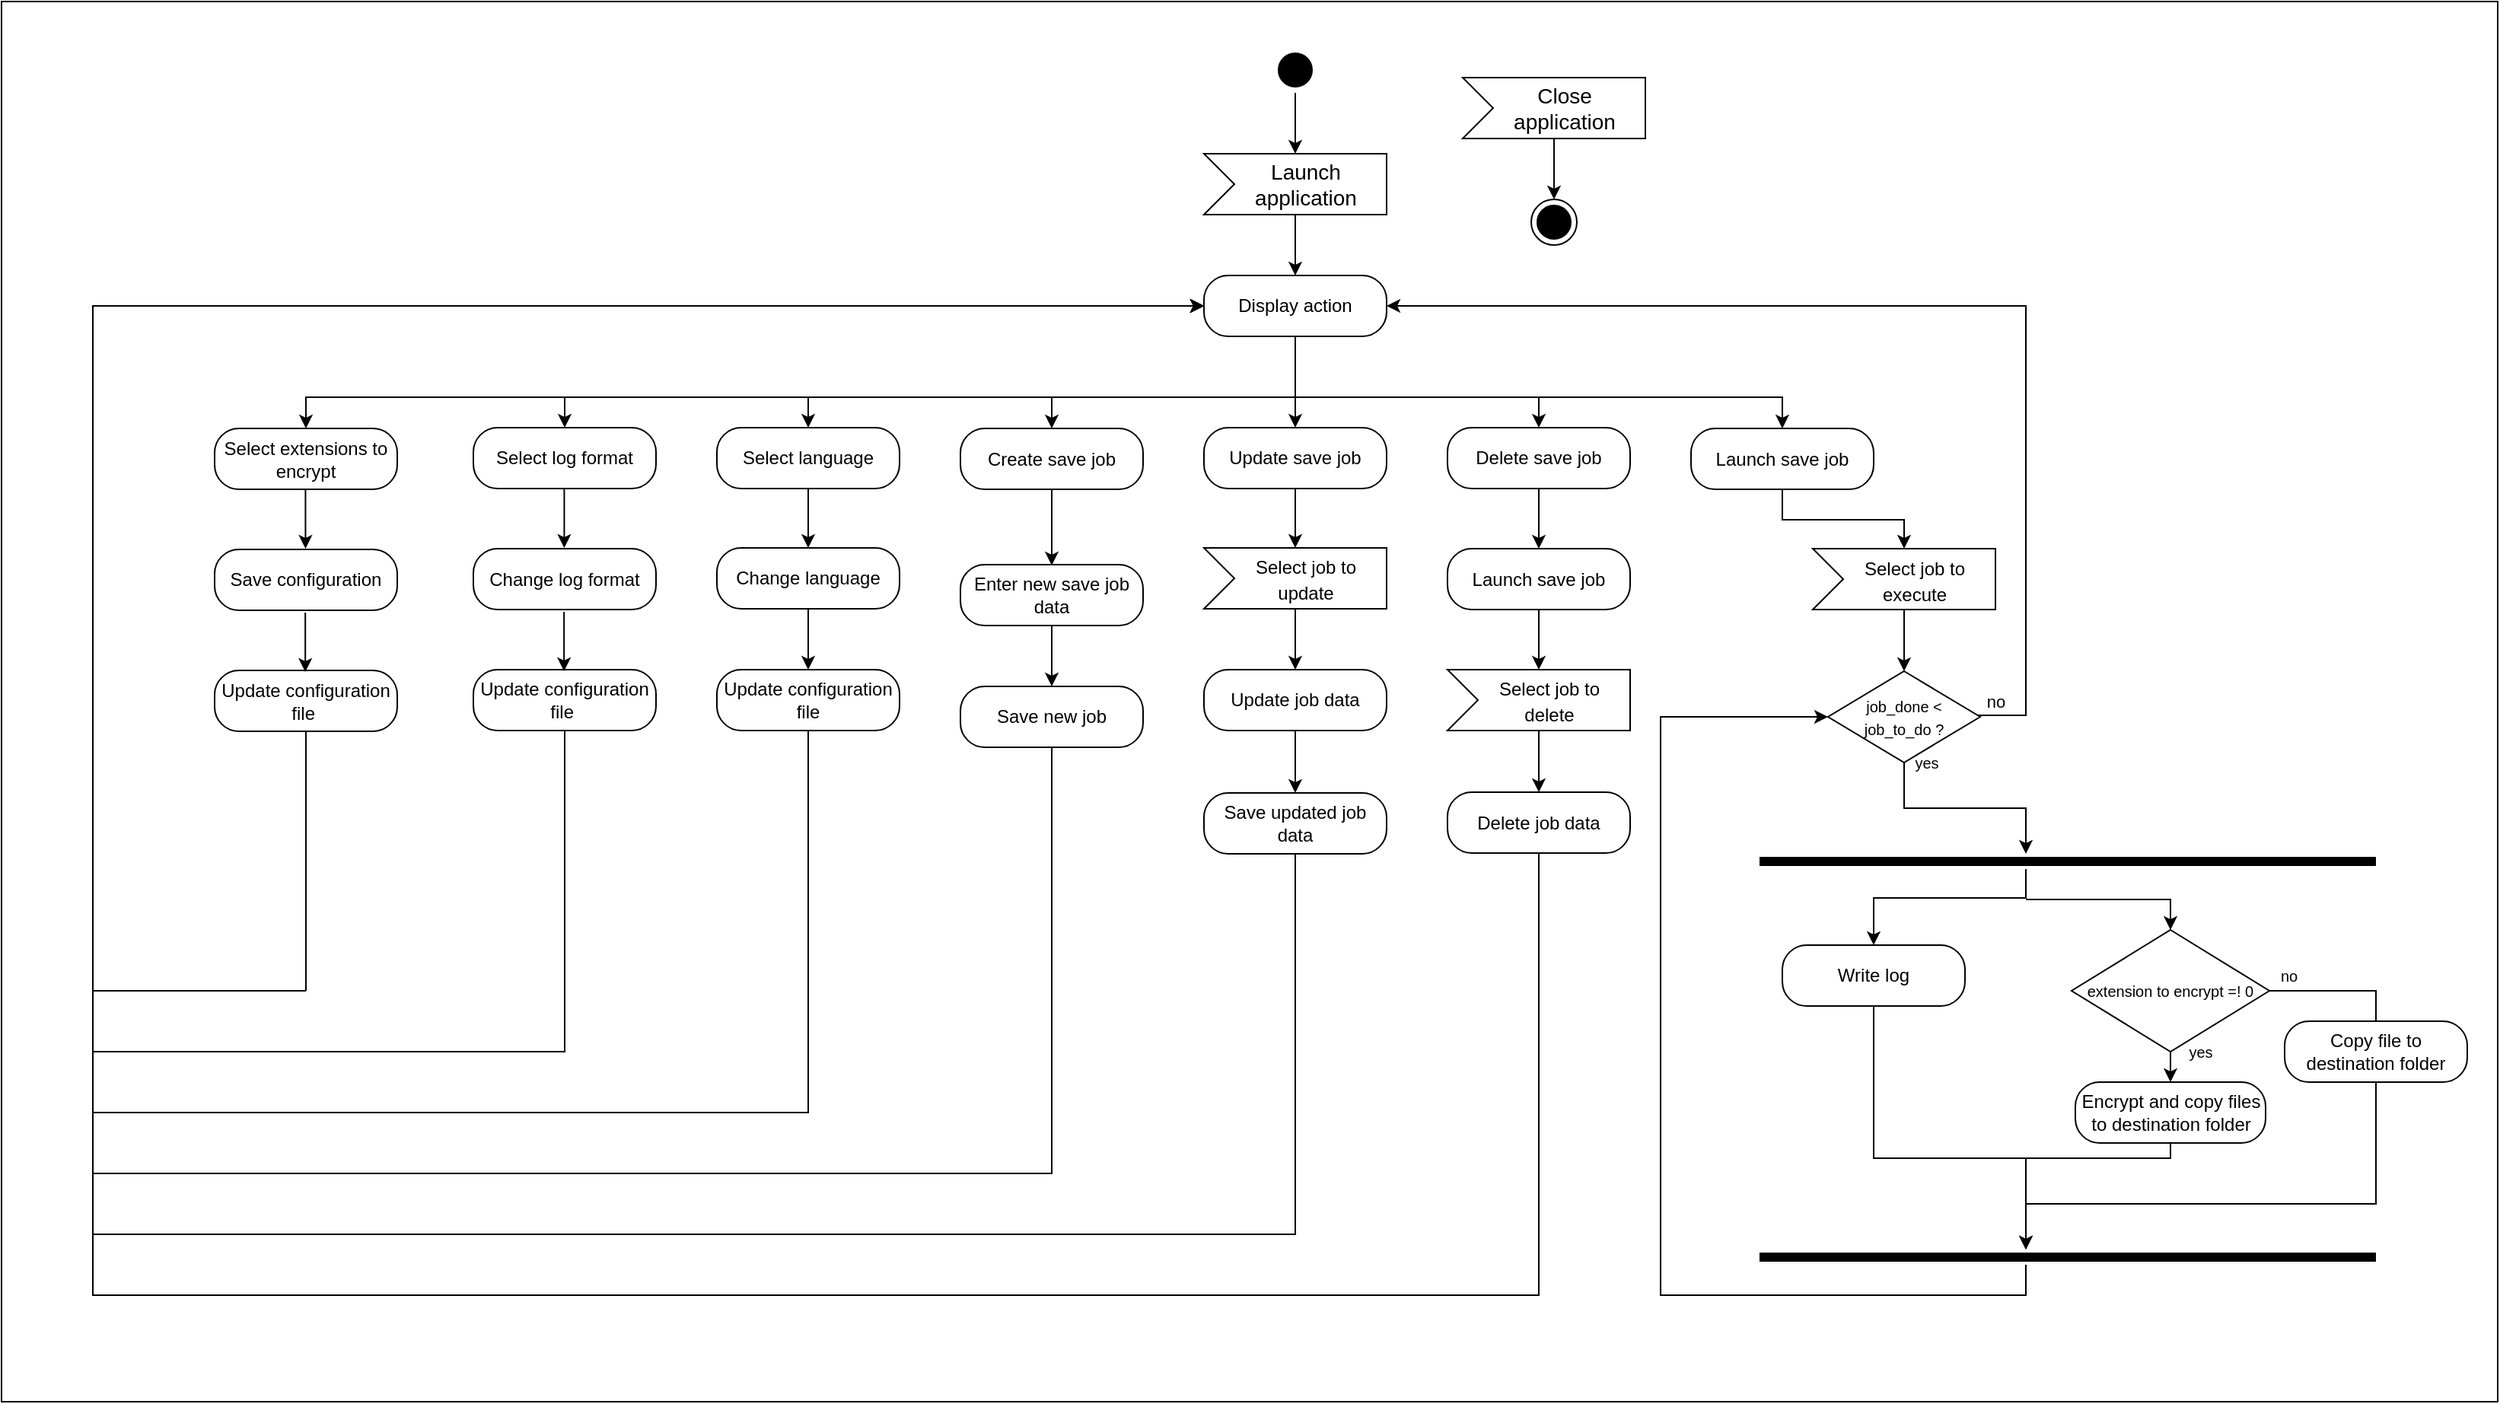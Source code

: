 <mxfile version="23.1.1" type="device">
  <diagram name="Page-1" id="JpAXCu7zVkkuIFzoFmwY">
    <mxGraphModel dx="2759" dy="2049" grid="1" gridSize="10" guides="1" tooltips="1" connect="1" arrows="1" fold="1" page="1" pageScale="1" pageWidth="850" pageHeight="1100" math="0" shadow="0">
      <root>
        <mxCell id="0" />
        <mxCell id="1" parent="0" />
        <mxCell id="9h0jhmqFwY3-lsfX3baY-112" value="" style="rounded=0;whiteSpace=wrap;html=1;" parent="1" vertex="1">
          <mxGeometry x="-780" y="-990" width="1640" height="920" as="geometry" />
        </mxCell>
        <mxCell id="9h0jhmqFwY3-lsfX3baY-39" style="edgeStyle=orthogonalEdgeStyle;rounded=0;orthogonalLoop=1;jettySize=auto;html=1;" parent="1" source="9h0jhmqFwY3-lsfX3baY-1" target="9h0jhmqFwY3-lsfX3baY-38" edge="1">
          <mxGeometry relative="1" as="geometry" />
        </mxCell>
        <mxCell id="9h0jhmqFwY3-lsfX3baY-1" value="" style="ellipse;html=1;shape=startState;fillColor=#000000;strokeColor=#000000;" parent="1" vertex="1">
          <mxGeometry x="55" y="-960" width="30" height="30" as="geometry" />
        </mxCell>
        <mxCell id="9h0jhmqFwY3-lsfX3baY-3" value="" style="ellipse;html=1;shape=endState;fillColor=#000000;strokeColor=#000000;" parent="1" vertex="1">
          <mxGeometry x="225" y="-860" width="30" height="30" as="geometry" />
        </mxCell>
        <mxCell id="9h0jhmqFwY3-lsfX3baY-43" style="edgeStyle=orthogonalEdgeStyle;rounded=0;orthogonalLoop=1;jettySize=auto;html=1;entryX=0.5;entryY=0;entryDx=0;entryDy=0;" parent="1" target="9h0jhmqFwY3-lsfX3baY-14" edge="1">
          <mxGeometry relative="1" as="geometry">
            <mxPoint x="70" y="-770" as="sourcePoint" />
            <Array as="points">
              <mxPoint x="70" y="-730" />
              <mxPoint x="-250" y="-730" />
            </Array>
          </mxGeometry>
        </mxCell>
        <mxCell id="9h0jhmqFwY3-lsfX3baY-44" style="edgeStyle=orthogonalEdgeStyle;rounded=0;orthogonalLoop=1;jettySize=auto;html=1;exitX=0.5;exitY=1;exitDx=0;exitDy=0;entryX=0.5;entryY=0;entryDx=0;entryDy=0;" parent="1" source="9h0jhmqFwY3-lsfX3baY-9" target="9h0jhmqFwY3-lsfX3baY-13" edge="1">
          <mxGeometry relative="1" as="geometry">
            <mxPoint x="70" y="-730" as="sourcePoint" />
            <Array as="points">
              <mxPoint x="70" y="-730" />
              <mxPoint x="-90" y="-730" />
            </Array>
          </mxGeometry>
        </mxCell>
        <mxCell id="9h0jhmqFwY3-lsfX3baY-45" style="edgeStyle=orthogonalEdgeStyle;rounded=0;orthogonalLoop=1;jettySize=auto;html=1;exitX=0.5;exitY=1;exitDx=0;exitDy=0;" parent="1" source="9h0jhmqFwY3-lsfX3baY-9" target="9h0jhmqFwY3-lsfX3baY-11" edge="1">
          <mxGeometry relative="1" as="geometry">
            <mxPoint x="70" y="-730" as="sourcePoint" />
          </mxGeometry>
        </mxCell>
        <mxCell id="9h0jhmqFwY3-lsfX3baY-46" style="edgeStyle=orthogonalEdgeStyle;rounded=0;orthogonalLoop=1;jettySize=auto;html=1;exitX=0.5;exitY=1;exitDx=0;exitDy=0;" parent="1" source="9h0jhmqFwY3-lsfX3baY-9" target="9h0jhmqFwY3-lsfX3baY-15" edge="1">
          <mxGeometry relative="1" as="geometry">
            <mxPoint x="70" y="-730" as="sourcePoint" />
            <Array as="points">
              <mxPoint x="70" y="-730" />
              <mxPoint x="230" y="-730" />
            </Array>
          </mxGeometry>
        </mxCell>
        <mxCell id="9h0jhmqFwY3-lsfX3baY-47" style="edgeStyle=orthogonalEdgeStyle;rounded=0;orthogonalLoop=1;jettySize=auto;html=1;exitX=0.5;exitY=1;exitDx=0;exitDy=0;" parent="1" source="9h0jhmqFwY3-lsfX3baY-9" target="9h0jhmqFwY3-lsfX3baY-20" edge="1">
          <mxGeometry relative="1" as="geometry">
            <mxPoint x="70" y="-730" as="sourcePoint" />
            <Array as="points">
              <mxPoint x="70" y="-730" />
              <mxPoint x="390" y="-730" />
            </Array>
          </mxGeometry>
        </mxCell>
        <mxCell id="9h0jhmqFwY3-lsfX3baY-9" value="Display action" style="rounded=1;whiteSpace=wrap;html=1;arcSize=40;fontColor=#000000;fillColor=#ffffff;strokeColor=#000000;" parent="1" vertex="1">
          <mxGeometry x="10" y="-810" width="120" height="40" as="geometry" />
        </mxCell>
        <mxCell id="9h0jhmqFwY3-lsfX3baY-106" value="" style="edgeStyle=orthogonalEdgeStyle;rounded=0;orthogonalLoop=1;jettySize=auto;html=1;" parent="1" source="9h0jhmqFwY3-lsfX3baY-11" target="9h0jhmqFwY3-lsfX3baY-103" edge="1">
          <mxGeometry relative="1" as="geometry" />
        </mxCell>
        <mxCell id="9h0jhmqFwY3-lsfX3baY-11" value="Update save job" style="rounded=1;whiteSpace=wrap;html=1;arcSize=40;fontColor=#000000;fillColor=#ffffff;strokeColor=#000000;" parent="1" vertex="1">
          <mxGeometry x="10" y="-710" width="120" height="40" as="geometry" />
        </mxCell>
        <mxCell id="9h0jhmqFwY3-lsfX3baY-53" style="edgeStyle=orthogonalEdgeStyle;rounded=0;orthogonalLoop=1;jettySize=auto;html=1;" parent="1" source="9h0jhmqFwY3-lsfX3baY-13" edge="1">
          <mxGeometry relative="1" as="geometry">
            <mxPoint x="-90" y="-619.5" as="targetPoint" />
          </mxGeometry>
        </mxCell>
        <mxCell id="9h0jhmqFwY3-lsfX3baY-13" value="Create save job" style="rounded=1;whiteSpace=wrap;html=1;arcSize=40;fontColor=#000000;fillColor=#ffffff;strokeColor=#000000;" parent="1" vertex="1">
          <mxGeometry x="-150" y="-709.5" width="120" height="40" as="geometry" />
        </mxCell>
        <mxCell id="9h0jhmqFwY3-lsfX3baY-28" style="edgeStyle=orthogonalEdgeStyle;rounded=0;orthogonalLoop=1;jettySize=auto;html=1;strokeColor=#000000;" parent="1" source="9h0jhmqFwY3-lsfX3baY-14" target="9h0jhmqFwY3-lsfX3baY-27" edge="1">
          <mxGeometry relative="1" as="geometry" />
        </mxCell>
        <mxCell id="9h0jhmqFwY3-lsfX3baY-14" value="Select language" style="rounded=1;whiteSpace=wrap;html=1;arcSize=40;fontColor=#000000;fillColor=#ffffff;strokeColor=#000000;" parent="1" vertex="1">
          <mxGeometry x="-310" y="-710" width="120" height="40" as="geometry" />
        </mxCell>
        <mxCell id="9h0jhmqFwY3-lsfX3baY-15" value="Delete save job" style="rounded=1;whiteSpace=wrap;html=1;arcSize=40;fontColor=#000000;fillColor=#ffffff;strokeColor=#000000;" parent="1" vertex="1">
          <mxGeometry x="170" y="-710" width="120" height="40" as="geometry" />
        </mxCell>
        <mxCell id="9h0jhmqFwY3-lsfX3baY-110" value="" style="edgeStyle=orthogonalEdgeStyle;rounded=0;orthogonalLoop=1;jettySize=auto;html=1;" parent="1" source="9h0jhmqFwY3-lsfX3baY-20" target="9h0jhmqFwY3-lsfX3baY-104" edge="1">
          <mxGeometry relative="1" as="geometry" />
        </mxCell>
        <mxCell id="9h0jhmqFwY3-lsfX3baY-20" value="Launch save job" style="rounded=1;whiteSpace=wrap;html=1;arcSize=40;fontColor=#000000;fillColor=#ffffff;strokeColor=#000000;" parent="1" vertex="1">
          <mxGeometry x="330" y="-709.5" width="120" height="40" as="geometry" />
        </mxCell>
        <mxCell id="9h0jhmqFwY3-lsfX3baY-26" style="edgeStyle=orthogonalEdgeStyle;rounded=0;orthogonalLoop=1;jettySize=auto;html=1;strokeColor=#000000;" parent="1" source="9h0jhmqFwY3-lsfX3baY-25" target="9h0jhmqFwY3-lsfX3baY-3" edge="1">
          <mxGeometry relative="1" as="geometry" />
        </mxCell>
        <mxCell id="9h0jhmqFwY3-lsfX3baY-25" value="Close application" style="html=1;shape=mxgraph.infographic.ribbonSimple;notch1=20;notch2=0;align=center;verticalAlign=middle;fontSize=14;fontStyle=0;fillColor=#FFFFFF;flipH=0;spacingRight=0;spacingLeft=14;whiteSpace=wrap;strokeColor=#000000;" parent="1" vertex="1">
          <mxGeometry x="180" y="-940" width="120" height="40" as="geometry" />
        </mxCell>
        <mxCell id="9h0jhmqFwY3-lsfX3baY-36" value="" style="edgeStyle=orthogonalEdgeStyle;rounded=0;orthogonalLoop=1;jettySize=auto;html=1;strokeColor=#000000;" parent="1" source="9h0jhmqFwY3-lsfX3baY-27" target="9h0jhmqFwY3-lsfX3baY-35" edge="1">
          <mxGeometry relative="1" as="geometry" />
        </mxCell>
        <mxCell id="9h0jhmqFwY3-lsfX3baY-27" value="Change language" style="rounded=1;whiteSpace=wrap;html=1;arcSize=40;fontColor=#000000;fillColor=#ffffff;strokeColor=#000000;" parent="1" vertex="1">
          <mxGeometry x="-310" y="-631" width="120" height="40" as="geometry" />
        </mxCell>
        <mxCell id="9h0jhmqFwY3-lsfX3baY-37" style="edgeStyle=orthogonalEdgeStyle;rounded=0;orthogonalLoop=1;jettySize=auto;html=1;entryX=0;entryY=0.5;entryDx=0;entryDy=0;strokeColor=#000000;exitX=0.5;exitY=1;exitDx=0;exitDy=0;" parent="1" source="9h0jhmqFwY3-lsfX3baY-35" target="9h0jhmqFwY3-lsfX3baY-9" edge="1">
          <mxGeometry relative="1" as="geometry">
            <Array as="points">
              <mxPoint x="-250" y="-260" />
              <mxPoint x="-720" y="-260" />
              <mxPoint x="-720" y="-790" />
            </Array>
          </mxGeometry>
        </mxCell>
        <mxCell id="9h0jhmqFwY3-lsfX3baY-35" value="Update configuration file" style="rounded=1;whiteSpace=wrap;html=1;arcSize=40;fontColor=#000000;fillColor=#ffffff;strokeColor=#000000;" parent="1" vertex="1">
          <mxGeometry x="-310" y="-551" width="120" height="40" as="geometry" />
        </mxCell>
        <mxCell id="9h0jhmqFwY3-lsfX3baY-40" style="edgeStyle=orthogonalEdgeStyle;rounded=0;orthogonalLoop=1;jettySize=auto;html=1;" parent="1" source="9h0jhmqFwY3-lsfX3baY-38" target="9h0jhmqFwY3-lsfX3baY-9" edge="1">
          <mxGeometry relative="1" as="geometry" />
        </mxCell>
        <mxCell id="9h0jhmqFwY3-lsfX3baY-38" value="Launch application" style="html=1;shape=mxgraph.infographic.ribbonSimple;notch1=20;notch2=0;align=center;verticalAlign=middle;fontSize=14;fontStyle=0;fillColor=#FFFFFF;flipH=0;spacingRight=0;spacingLeft=14;whiteSpace=wrap;strokeColor=#000000;" parent="1" vertex="1">
          <mxGeometry x="10" y="-890" width="120" height="40" as="geometry" />
        </mxCell>
        <mxCell id="9h0jhmqFwY3-lsfX3baY-98" style="edgeStyle=orthogonalEdgeStyle;rounded=0;orthogonalLoop=1;jettySize=auto;html=1;" parent="1" source="9h0jhmqFwY3-lsfX3baY-48" target="9h0jhmqFwY3-lsfX3baY-89" edge="1">
          <mxGeometry relative="1" as="geometry">
            <Array as="points">
              <mxPoint x="470" y="-460" />
              <mxPoint x="550" y="-460" />
            </Array>
          </mxGeometry>
        </mxCell>
        <mxCell id="9h0jhmqFwY3-lsfX3baY-48" value="&lt;font style=&quot;font-size: 10px;&quot;&gt;job_done &amp;lt;&lt;br&gt;job_to_do ?&lt;/font&gt;" style="rhombus;whiteSpace=wrap;html=1;fontColor=#000000;fillColor=#ffffff;strokeColor=#000000;" parent="1" vertex="1">
          <mxGeometry x="420" y="-550" width="100" height="60" as="geometry" />
        </mxCell>
        <mxCell id="9h0jhmqFwY3-lsfX3baY-49" value="no" style="edgeStyle=orthogonalEdgeStyle;rounded=0;orthogonalLoop=1;jettySize=auto;html=1;entryX=1;entryY=0.5;entryDx=0;entryDy=0;" parent="1" source="9h0jhmqFwY3-lsfX3baY-48" target="9h0jhmqFwY3-lsfX3baY-9" edge="1">
          <mxGeometry x="-0.968" y="9" relative="1" as="geometry">
            <mxPoint x="500" y="-561" as="targetPoint" />
            <Array as="points">
              <mxPoint x="550" y="-521" />
              <mxPoint x="550" y="-790" />
            </Array>
            <mxPoint as="offset" />
          </mxGeometry>
        </mxCell>
        <mxCell id="9h0jhmqFwY3-lsfX3baY-59" value="Write log" style="rounded=1;whiteSpace=wrap;html=1;arcSize=40;fontColor=#000000;fillColor=#ffffff;strokeColor=#000000;" parent="1" vertex="1">
          <mxGeometry x="390" y="-370" width="120" height="40" as="geometry" />
        </mxCell>
        <mxCell id="9h0jhmqFwY3-lsfX3baY-69" style="edgeStyle=orthogonalEdgeStyle;rounded=0;orthogonalLoop=1;jettySize=auto;html=1;" parent="1" source="9h0jhmqFwY3-lsfX3baY-66" target="9h0jhmqFwY3-lsfX3baY-68" edge="1">
          <mxGeometry relative="1" as="geometry" />
        </mxCell>
        <mxCell id="9h0jhmqFwY3-lsfX3baY-66" value="Enter new save job data" style="rounded=1;whiteSpace=wrap;html=1;arcSize=40;fontColor=#000000;fillColor=#ffffff;strokeColor=#000000;" parent="1" vertex="1">
          <mxGeometry x="-150" y="-620" width="120" height="40" as="geometry" />
        </mxCell>
        <mxCell id="9h0jhmqFwY3-lsfX3baY-68" value="Save new job" style="rounded=1;whiteSpace=wrap;html=1;arcSize=40;fontColor=#000000;fillColor=#ffffff;strokeColor=#000000;" parent="1" vertex="1">
          <mxGeometry x="-150" y="-540" width="120" height="40" as="geometry" />
        </mxCell>
        <mxCell id="9h0jhmqFwY3-lsfX3baY-107" value="" style="edgeStyle=orthogonalEdgeStyle;rounded=0;orthogonalLoop=1;jettySize=auto;html=1;" parent="1" source="9h0jhmqFwY3-lsfX3baY-71" target="9h0jhmqFwY3-lsfX3baY-102" edge="1">
          <mxGeometry relative="1" as="geometry" />
        </mxCell>
        <mxCell id="9h0jhmqFwY3-lsfX3baY-71" value="Launch save job" style="rounded=1;whiteSpace=wrap;html=1;arcSize=40;fontColor=#000000;fillColor=#ffffff;strokeColor=#000000;" parent="1" vertex="1">
          <mxGeometry x="170" y="-630.5" width="120" height="40" as="geometry" />
        </mxCell>
        <mxCell id="9h0jhmqFwY3-lsfX3baY-77" style="edgeStyle=orthogonalEdgeStyle;rounded=0;orthogonalLoop=1;jettySize=auto;html=1;entryX=0.5;entryY=0;entryDx=0;entryDy=0;exitX=0;exitY=0;exitDx=60;exitDy=40;exitPerimeter=0;" parent="1" source="9h0jhmqFwY3-lsfX3baY-103" target="9h0jhmqFwY3-lsfX3baY-73" edge="1">
          <mxGeometry relative="1" as="geometry">
            <mxPoint x="70" y="-591" as="sourcePoint" />
          </mxGeometry>
        </mxCell>
        <mxCell id="9h0jhmqFwY3-lsfX3baY-79" style="edgeStyle=orthogonalEdgeStyle;rounded=0;orthogonalLoop=1;jettySize=auto;html=1;" parent="1" source="9h0jhmqFwY3-lsfX3baY-73" target="9h0jhmqFwY3-lsfX3baY-78" edge="1">
          <mxGeometry relative="1" as="geometry" />
        </mxCell>
        <mxCell id="9h0jhmqFwY3-lsfX3baY-73" value="Update job data" style="rounded=1;whiteSpace=wrap;html=1;arcSize=40;fontColor=#000000;fillColor=#ffffff;strokeColor=#000000;" parent="1" vertex="1">
          <mxGeometry x="10" y="-551" width="120" height="40" as="geometry" />
        </mxCell>
        <mxCell id="9h0jhmqFwY3-lsfX3baY-78" value="Save updated job data" style="rounded=1;whiteSpace=wrap;html=1;arcSize=40;fontColor=#000000;fillColor=#ffffff;strokeColor=#000000;" parent="1" vertex="1">
          <mxGeometry x="10" y="-470" width="120" height="40" as="geometry" />
        </mxCell>
        <mxCell id="9h0jhmqFwY3-lsfX3baY-80" style="edgeStyle=orthogonalEdgeStyle;rounded=0;orthogonalLoop=1;jettySize=auto;html=1;entryX=0.5;entryY=0;entryDx=0;entryDy=0;" parent="1" source="9h0jhmqFwY3-lsfX3baY-15" target="9h0jhmqFwY3-lsfX3baY-71" edge="1">
          <mxGeometry relative="1" as="geometry">
            <mxPoint x="230" y="-640" as="targetPoint" />
          </mxGeometry>
        </mxCell>
        <mxCell id="9h0jhmqFwY3-lsfX3baY-88" style="edgeStyle=orthogonalEdgeStyle;rounded=0;orthogonalLoop=1;jettySize=auto;html=1;entryX=0;entryY=0.5;entryDx=0;entryDy=0;" parent="1" source="9h0jhmqFwY3-lsfX3baY-85" target="9h0jhmqFwY3-lsfX3baY-9" edge="1">
          <mxGeometry relative="1" as="geometry">
            <Array as="points">
              <mxPoint x="230" y="-140" />
              <mxPoint x="-720" y="-140" />
              <mxPoint x="-720" y="-790" />
            </Array>
          </mxGeometry>
        </mxCell>
        <mxCell id="9h0jhmqFwY3-lsfX3baY-85" value="Delete job data" style="rounded=1;whiteSpace=wrap;html=1;arcSize=40;fontColor=#000000;fillColor=#ffffff;strokeColor=#000000;" parent="1" vertex="1">
          <mxGeometry x="170" y="-470.5" width="120" height="40" as="geometry" />
        </mxCell>
        <mxCell id="9h0jhmqFwY3-lsfX3baY-91" style="edgeStyle=orthogonalEdgeStyle;rounded=0;orthogonalLoop=1;jettySize=auto;html=1;entryX=0.5;entryY=0;entryDx=0;entryDy=0;" parent="1" source="9h0jhmqFwY3-lsfX3baY-89" target="9h0jhmqFwY3-lsfX3baY-59" edge="1">
          <mxGeometry relative="1" as="geometry">
            <Array as="points">
              <mxPoint x="550" y="-401" />
              <mxPoint x="450" y="-401" />
            </Array>
          </mxGeometry>
        </mxCell>
        <mxCell id="9h0jhmqFwY3-lsfX3baY-89" value="" style="shape=line;html=1;strokeWidth=6;strokeColor=#000000;" parent="1" vertex="1">
          <mxGeometry x="375" y="-430" width="405" height="10" as="geometry" />
        </mxCell>
        <mxCell id="9h0jhmqFwY3-lsfX3baY-96" style="edgeStyle=orthogonalEdgeStyle;rounded=0;orthogonalLoop=1;jettySize=auto;html=1;entryX=0;entryY=0.5;entryDx=0;entryDy=0;" parent="1" source="9h0jhmqFwY3-lsfX3baY-92" target="9h0jhmqFwY3-lsfX3baY-48" edge="1">
          <mxGeometry relative="1" as="geometry">
            <mxPoint x="460" y="-309.5" as="sourcePoint" />
            <mxPoint x="410" y="-520" as="targetPoint" />
            <Array as="points">
              <mxPoint x="550" y="-140" />
              <mxPoint x="310" y="-140" />
              <mxPoint x="310" y="-520" />
            </Array>
          </mxGeometry>
        </mxCell>
        <mxCell id="9h0jhmqFwY3-lsfX3baY-92" value="" style="shape=line;html=1;strokeWidth=6;strokeColor=#000000;" parent="1" vertex="1">
          <mxGeometry x="375" y="-170" width="405" height="10" as="geometry" />
        </mxCell>
        <mxCell id="9h0jhmqFwY3-lsfX3baY-108" value="" style="edgeStyle=orthogonalEdgeStyle;rounded=0;orthogonalLoop=1;jettySize=auto;html=1;" parent="1" source="9h0jhmqFwY3-lsfX3baY-102" target="9h0jhmqFwY3-lsfX3baY-85" edge="1">
          <mxGeometry relative="1" as="geometry" />
        </mxCell>
        <mxCell id="9h0jhmqFwY3-lsfX3baY-102" value="&lt;font style=&quot;font-size: 12px;&quot;&gt;Select job to&lt;br&gt;delete&lt;/font&gt;" style="html=1;shape=mxgraph.infographic.ribbonSimple;notch1=20;notch2=0;align=center;verticalAlign=middle;fontSize=14;fontStyle=0;fillColor=#FFFFFF;flipH=0;spacingRight=0;spacingLeft=14;whiteSpace=wrap;strokeColor=#000000;" parent="1" vertex="1">
          <mxGeometry x="170" y="-551" width="120" height="40" as="geometry" />
        </mxCell>
        <mxCell id="9h0jhmqFwY3-lsfX3baY-103" value="&lt;font style=&quot;font-size: 12px;&quot;&gt;Select job to update&lt;/font&gt;" style="html=1;shape=mxgraph.infographic.ribbonSimple;notch1=20;notch2=0;align=center;verticalAlign=middle;fontSize=14;fontStyle=0;fillColor=#FFFFFF;flipH=0;spacingRight=0;spacingLeft=14;whiteSpace=wrap;strokeColor=#000000;" parent="1" vertex="1">
          <mxGeometry x="10" y="-631" width="120" height="40" as="geometry" />
        </mxCell>
        <mxCell id="9h0jhmqFwY3-lsfX3baY-109" value="" style="edgeStyle=orthogonalEdgeStyle;rounded=0;orthogonalLoop=1;jettySize=auto;html=1;" parent="1" source="9h0jhmqFwY3-lsfX3baY-104" target="9h0jhmqFwY3-lsfX3baY-48" edge="1">
          <mxGeometry relative="1" as="geometry" />
        </mxCell>
        <mxCell id="9h0jhmqFwY3-lsfX3baY-104" value="&lt;font style=&quot;font-size: 12px;&quot;&gt;Select job to execute&lt;/font&gt;" style="html=1;shape=mxgraph.infographic.ribbonSimple;notch1=20;notch2=0;align=center;verticalAlign=middle;fontSize=14;fontStyle=0;fillColor=#FFFFFF;flipH=0;spacingRight=0;spacingLeft=14;whiteSpace=wrap;strokeColor=#000000;" parent="1" vertex="1">
          <mxGeometry x="410" y="-630.5" width="120" height="40" as="geometry" />
        </mxCell>
        <mxCell id="pZc01ctpjDw9j7cGYiJL-1" value="Select log format" style="rounded=1;whiteSpace=wrap;html=1;arcSize=40;fontColor=#000000;fillColor=#ffffff;strokeColor=#000000;" parent="1" vertex="1">
          <mxGeometry x="-470" y="-710" width="120" height="40" as="geometry" />
        </mxCell>
        <mxCell id="pZc01ctpjDw9j7cGYiJL-4" value="" style="endArrow=classic;html=1;rounded=0;" parent="1" target="pZc01ctpjDw9j7cGYiJL-1" edge="1">
          <mxGeometry width="50" height="50" relative="1" as="geometry">
            <mxPoint x="-250" y="-730" as="sourcePoint" />
            <mxPoint x="-290" y="-710" as="targetPoint" />
            <Array as="points">
              <mxPoint x="-410" y="-730" />
            </Array>
          </mxGeometry>
        </mxCell>
        <mxCell id="pZc01ctpjDw9j7cGYiJL-5" value="Change log format" style="rounded=1;whiteSpace=wrap;html=1;arcSize=40;fontColor=#000000;fillColor=#ffffff;strokeColor=#000000;" parent="1" vertex="1">
          <mxGeometry x="-470" y="-630.5" width="120" height="40" as="geometry" />
        </mxCell>
        <mxCell id="pZc01ctpjDw9j7cGYiJL-6" value="Update configuration file&amp;nbsp;" style="rounded=1;whiteSpace=wrap;html=1;arcSize=40;fontColor=#000000;fillColor=#ffffff;strokeColor=#000000;" parent="1" vertex="1">
          <mxGeometry x="-470" y="-551" width="120" height="40" as="geometry" />
        </mxCell>
        <mxCell id="pZc01ctpjDw9j7cGYiJL-7" style="edgeStyle=orthogonalEdgeStyle;rounded=0;orthogonalLoop=1;jettySize=auto;html=1;strokeColor=#000000;" parent="1" edge="1">
          <mxGeometry relative="1" as="geometry">
            <mxPoint x="-410.29" y="-670" as="sourcePoint" />
            <mxPoint x="-410.29" y="-631" as="targetPoint" />
          </mxGeometry>
        </mxCell>
        <mxCell id="pZc01ctpjDw9j7cGYiJL-8" style="edgeStyle=orthogonalEdgeStyle;rounded=0;orthogonalLoop=1;jettySize=auto;html=1;strokeColor=#000000;" parent="1" edge="1">
          <mxGeometry relative="1" as="geometry">
            <mxPoint x="-410.42" y="-589" as="sourcePoint" />
            <mxPoint x="-410.42" y="-550" as="targetPoint" />
          </mxGeometry>
        </mxCell>
        <mxCell id="pZc01ctpjDw9j7cGYiJL-10" value="" style="endArrow=classic;html=1;rounded=0;exitX=0.5;exitY=1;exitDx=0;exitDy=0;entryX=0;entryY=0.5;entryDx=0;entryDy=0;" parent="1" edge="1" source="pZc01ctpjDw9j7cGYiJL-6">
          <mxGeometry width="50" height="50" relative="1" as="geometry">
            <mxPoint x="-400" y="-511" as="sourcePoint" />
            <mxPoint x="10" y="-790" as="targetPoint" />
            <Array as="points">
              <mxPoint x="-410" y="-300" />
              <mxPoint x="-600" y="-300" />
              <mxPoint x="-720" y="-300" />
              <mxPoint x="-720" y="-540" />
              <mxPoint x="-720" y="-790" />
            </Array>
          </mxGeometry>
        </mxCell>
        <mxCell id="lR8zC1la9WT5cy4ewVJO-1" value="Select extensions to encrypt" style="rounded=1;whiteSpace=wrap;html=1;arcSize=40;fontColor=#000000;fillColor=#ffffff;strokeColor=#000000;" vertex="1" parent="1">
          <mxGeometry x="-640" y="-709.5" width="120" height="40" as="geometry" />
        </mxCell>
        <mxCell id="lR8zC1la9WT5cy4ewVJO-2" value="Save configuration" style="rounded=1;whiteSpace=wrap;html=1;arcSize=40;fontColor=#000000;fillColor=#ffffff;strokeColor=#000000;" vertex="1" parent="1">
          <mxGeometry x="-640" y="-630" width="120" height="40" as="geometry" />
        </mxCell>
        <mxCell id="lR8zC1la9WT5cy4ewVJO-3" value="Update configuration file&amp;nbsp;" style="rounded=1;whiteSpace=wrap;html=1;arcSize=40;fontColor=#000000;fillColor=#ffffff;strokeColor=#000000;" vertex="1" parent="1">
          <mxGeometry x="-640" y="-550.5" width="120" height="40" as="geometry" />
        </mxCell>
        <mxCell id="lR8zC1la9WT5cy4ewVJO-4" style="edgeStyle=orthogonalEdgeStyle;rounded=0;orthogonalLoop=1;jettySize=auto;html=1;strokeColor=#000000;" edge="1" parent="1">
          <mxGeometry relative="1" as="geometry">
            <mxPoint x="-580.29" y="-669.5" as="sourcePoint" />
            <mxPoint x="-580.29" y="-630.5" as="targetPoint" />
          </mxGeometry>
        </mxCell>
        <mxCell id="lR8zC1la9WT5cy4ewVJO-5" style="edgeStyle=orthogonalEdgeStyle;rounded=0;orthogonalLoop=1;jettySize=auto;html=1;strokeColor=#000000;" edge="1" parent="1">
          <mxGeometry relative="1" as="geometry">
            <mxPoint x="-580.42" y="-588.5" as="sourcePoint" />
            <mxPoint x="-580.42" y="-549.5" as="targetPoint" />
          </mxGeometry>
        </mxCell>
        <mxCell id="lR8zC1la9WT5cy4ewVJO-6" value="" style="endArrow=classic;html=1;rounded=0;entryX=0.5;entryY=0;entryDx=0;entryDy=0;" edge="1" parent="1" target="lR8zC1la9WT5cy4ewVJO-1">
          <mxGeometry width="50" height="50" relative="1" as="geometry">
            <mxPoint x="-410" y="-730" as="sourcePoint" />
            <mxPoint x="-20" y="-650" as="targetPoint" />
            <Array as="points">
              <mxPoint x="-580" y="-730" />
            </Array>
          </mxGeometry>
        </mxCell>
        <mxCell id="lR8zC1la9WT5cy4ewVJO-10" value="" style="group" vertex="1" connectable="0" parent="1">
          <mxGeometry x="-720" y="-790" width="140" height="450" as="geometry" />
        </mxCell>
        <mxCell id="lR8zC1la9WT5cy4ewVJO-7" value="" style="endArrow=none;html=1;rounded=0;exitX=0.5;exitY=1;exitDx=0;exitDy=0;" edge="1" parent="lR8zC1la9WT5cy4ewVJO-10" source="lR8zC1la9WT5cy4ewVJO-3">
          <mxGeometry width="50" height="50" relative="1" as="geometry">
            <mxPoint x="933.333" y="185.87" as="sourcePoint" />
            <mxPoint x="140" y="450.0" as="targetPoint" />
          </mxGeometry>
        </mxCell>
        <mxCell id="lR8zC1la9WT5cy4ewVJO-8" value="" style="endArrow=none;html=1;rounded=0;" edge="1" parent="lR8zC1la9WT5cy4ewVJO-10">
          <mxGeometry width="50" height="50" relative="1" as="geometry">
            <mxPoint x="140" y="450.0" as="sourcePoint" />
            <mxPoint y="450.0" as="targetPoint" />
          </mxGeometry>
        </mxCell>
        <mxCell id="lR8zC1la9WT5cy4ewVJO-9" value="" style="endArrow=none;html=1;rounded=0;" edge="1" parent="lR8zC1la9WT5cy4ewVJO-10">
          <mxGeometry width="50" height="50" relative="1" as="geometry">
            <mxPoint y="450.0" as="sourcePoint" />
            <mxPoint as="targetPoint" />
          </mxGeometry>
        </mxCell>
        <mxCell id="lR8zC1la9WT5cy4ewVJO-11" value="Encrypt and copy files to destination folder" style="rounded=1;whiteSpace=wrap;html=1;arcSize=40;fontColor=#000000;fillColor=#ffffff;strokeColor=#000000;" vertex="1" parent="1">
          <mxGeometry x="582.5" y="-280" width="125" height="40" as="geometry" />
        </mxCell>
        <mxCell id="lR8zC1la9WT5cy4ewVJO-12" value="&lt;span style=&quot;font-size: 10px;&quot;&gt;extension to encrypt =! 0&lt;/span&gt;" style="rhombus;whiteSpace=wrap;html=1;fontColor=#000000;fillColor=#ffffff;strokeColor=#000000;" vertex="1" parent="1">
          <mxGeometry x="580" y="-380" width="130" height="80" as="geometry" />
        </mxCell>
        <mxCell id="lR8zC1la9WT5cy4ewVJO-14" value="" style="endArrow=classic;html=1;rounded=0;exitX=0.5;exitY=1;exitDx=0;exitDy=0;entryX=0;entryY=0.5;entryDx=0;entryDy=0;" edge="1" parent="1" source="9h0jhmqFwY3-lsfX3baY-78" target="9h0jhmqFwY3-lsfX3baY-9">
          <mxGeometry width="50" height="50" relative="1" as="geometry">
            <mxPoint x="-160" y="-440" as="sourcePoint" />
            <mxPoint x="-590" y="-780" as="targetPoint" />
            <Array as="points">
              <mxPoint x="70" y="-180" />
              <mxPoint x="-370" y="-180" />
              <mxPoint x="-720" y="-180" />
              <mxPoint x="-720" y="-470" />
              <mxPoint x="-720" y="-790" />
            </Array>
          </mxGeometry>
        </mxCell>
        <mxCell id="lR8zC1la9WT5cy4ewVJO-15" value="" style="endArrow=classic;html=1;rounded=0;exitX=0.5;exitY=1;exitDx=0;exitDy=0;entryX=0;entryY=0.5;entryDx=0;entryDy=0;" edge="1" parent="1" source="9h0jhmqFwY3-lsfX3baY-68" target="9h0jhmqFwY3-lsfX3baY-9">
          <mxGeometry width="50" height="50" relative="1" as="geometry">
            <mxPoint x="-160" y="-440" as="sourcePoint" />
            <mxPoint x="-600" y="-780" as="targetPoint" />
            <Array as="points">
              <mxPoint x="-90" y="-220" />
              <mxPoint x="-450" y="-220" />
              <mxPoint x="-720" y="-220" />
              <mxPoint x="-720" y="-490" />
              <mxPoint x="-720" y="-790" />
            </Array>
          </mxGeometry>
        </mxCell>
        <mxCell id="lR8zC1la9WT5cy4ewVJO-17" value="" style="endArrow=classic;html=1;rounded=0;exitX=0.5;exitY=1;exitDx=0;exitDy=0;entryX=0.5;entryY=0;entryDx=0;entryDy=0;" edge="1" parent="1" source="lR8zC1la9WT5cy4ewVJO-12" target="lR8zC1la9WT5cy4ewVJO-11">
          <mxGeometry width="50" height="50" relative="1" as="geometry">
            <mxPoint x="75" y="-520" as="sourcePoint" />
            <mxPoint x="125" y="-570" as="targetPoint" />
          </mxGeometry>
        </mxCell>
        <mxCell id="lR8zC1la9WT5cy4ewVJO-19" value="" style="endArrow=classic;html=1;rounded=0;entryX=0.5;entryY=0;entryDx=0;entryDy=0;" edge="1" parent="1" target="lR8zC1la9WT5cy4ewVJO-12">
          <mxGeometry width="50" height="50" relative="1" as="geometry">
            <mxPoint x="550" y="-400" as="sourcePoint" />
            <mxPoint x="125" y="-570" as="targetPoint" />
            <Array as="points">
              <mxPoint x="585" y="-400" />
              <mxPoint x="625" y="-400" />
              <mxPoint x="645" y="-400" />
            </Array>
          </mxGeometry>
        </mxCell>
        <mxCell id="lR8zC1la9WT5cy4ewVJO-20" value="" style="endArrow=classic;html=1;rounded=0;exitX=0.5;exitY=1;exitDx=0;exitDy=0;" edge="1" parent="1" source="9h0jhmqFwY3-lsfX3baY-59">
          <mxGeometry width="50" height="50" relative="1" as="geometry">
            <mxPoint x="405" y="-210" as="sourcePoint" />
            <mxPoint x="550" y="-170" as="targetPoint" />
            <Array as="points">
              <mxPoint x="450" y="-230" />
              <mxPoint x="480" y="-230" />
              <mxPoint x="550" y="-230" />
            </Array>
          </mxGeometry>
        </mxCell>
        <mxCell id="lR8zC1la9WT5cy4ewVJO-22" value="" style="endArrow=classic;html=1;rounded=0;exitX=0.5;exitY=1;exitDx=0;exitDy=0;" edge="1" parent="1" source="lR8zC1la9WT5cy4ewVJO-11">
          <mxGeometry width="50" height="50" relative="1" as="geometry">
            <mxPoint x="485" y="-170" as="sourcePoint" />
            <mxPoint x="550" y="-170" as="targetPoint" />
            <Array as="points">
              <mxPoint x="645" y="-230" />
              <mxPoint x="550" y="-230" />
            </Array>
          </mxGeometry>
        </mxCell>
        <mxCell id="lR8zC1la9WT5cy4ewVJO-28" value="" style="endArrow=none;html=1;rounded=0;entryX=1;entryY=0.5;entryDx=0;entryDy=0;" edge="1" parent="1" target="lR8zC1la9WT5cy4ewVJO-12">
          <mxGeometry width="50" height="50" relative="1" as="geometry">
            <mxPoint x="550" y="-200" as="sourcePoint" />
            <mxPoint x="450" y="-320" as="targetPoint" />
            <Array as="points">
              <mxPoint x="780" y="-200" />
              <mxPoint x="780" y="-340" />
            </Array>
          </mxGeometry>
        </mxCell>
        <mxCell id="lR8zC1la9WT5cy4ewVJO-29" value="Copy file to destination folder" style="rounded=1;whiteSpace=wrap;html=1;arcSize=40;fontColor=#000000;fillColor=#ffffff;strokeColor=#000000;" vertex="1" parent="1">
          <mxGeometry x="720" y="-320" width="120" height="40" as="geometry" />
        </mxCell>
        <mxCell id="lR8zC1la9WT5cy4ewVJO-32" value="&lt;font style=&quot;font-size: 10px;&quot;&gt;yes&lt;/font&gt;" style="text;html=1;strokeColor=none;fillColor=none;align=center;verticalAlign=middle;whiteSpace=wrap;rounded=0;" vertex="1" parent="1">
          <mxGeometry x="470" y="-500" width="30" height="20" as="geometry" />
        </mxCell>
        <mxCell id="lR8zC1la9WT5cy4ewVJO-33" value="&lt;font style=&quot;font-size: 10px;&quot;&gt;yes&lt;/font&gt;" style="text;html=1;strokeColor=none;fillColor=none;align=center;verticalAlign=middle;whiteSpace=wrap;rounded=0;" vertex="1" parent="1">
          <mxGeometry x="650" y="-310" width="30" height="20" as="geometry" />
        </mxCell>
        <mxCell id="lR8zC1la9WT5cy4ewVJO-34" value="&lt;font style=&quot;font-size: 10px;&quot;&gt;no&lt;/font&gt;" style="text;html=1;strokeColor=none;fillColor=none;align=center;verticalAlign=middle;whiteSpace=wrap;rounded=0;" vertex="1" parent="1">
          <mxGeometry x="707.5" y="-360" width="30" height="20" as="geometry" />
        </mxCell>
      </root>
    </mxGraphModel>
  </diagram>
</mxfile>

